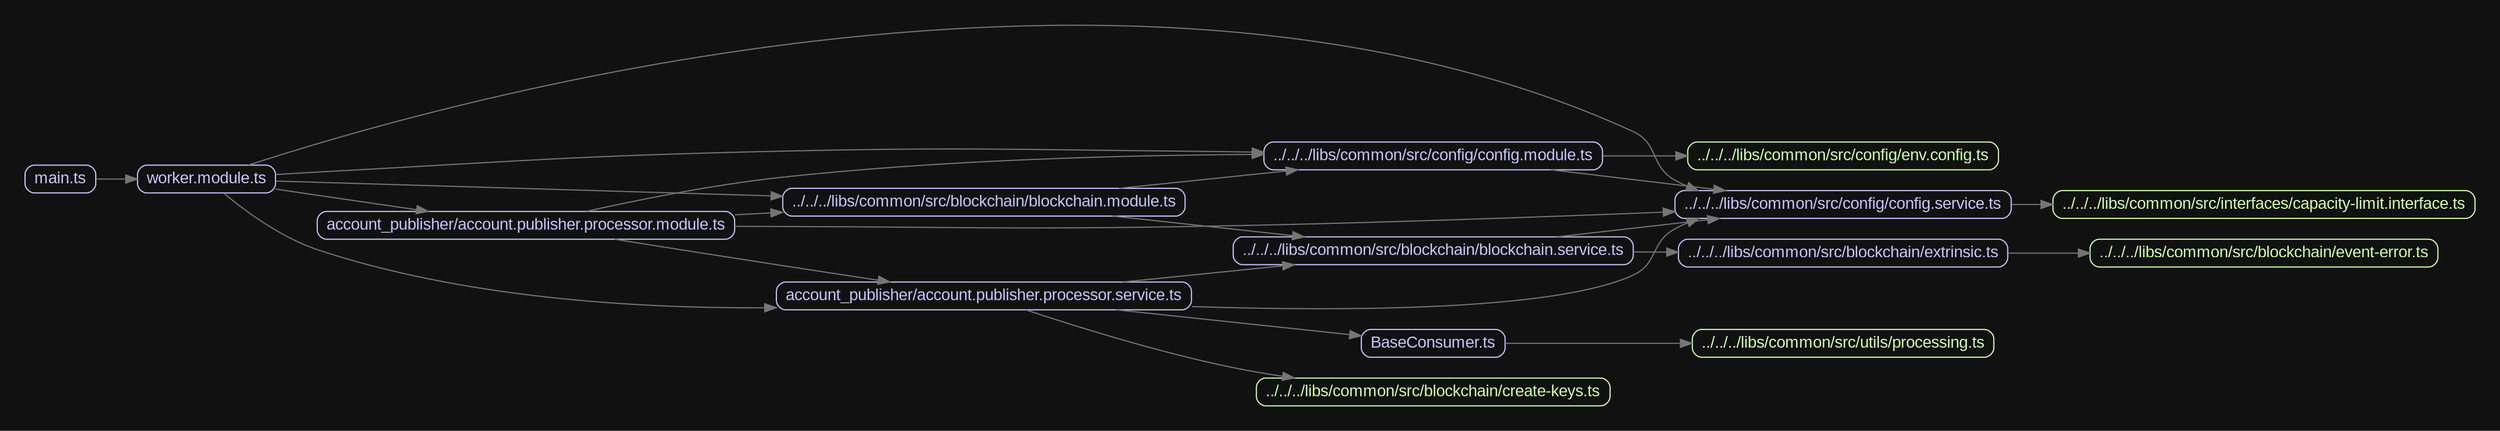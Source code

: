 digraph G {
	graph [bb="0,0,2108.5,328.84",
		bgcolor="#111111",
		layout=dot,
		overlap=false,
		pad=0.3,
		rankdir=LR
	];
	node [color="#c6c5fe",
		fontcolor="#c6c5fe",
		fontname=Arial,
		fontsize="14px",
		height=0,
		label="\N",
		shape=box,
		style=rounded
	];
	edge [color="#757575"];
	"../../../libs/common/src/blockchain/blockchain.module.ts"	[height=0.32986,
		pos="825.12,175.88",
		width=4.816];
	"../../../libs/common/src/blockchain/blockchain.service.ts"	[height=0.32986,
		pos="1212,133.88",
		width=4.7847];
	"../../../libs/common/src/blockchain/blockchain.module.ts" -> "../../../libs/common/src/blockchain/blockchain.service.ts"	[pos="e,1097.8,146.23 939.52,163.5 985.71,158.46 1039.2,152.62 1086.5,147.46"];
	"../../../libs/common/src/config/config.module.ts"	[height=0.32986,
		pos="1212,215.88",
		width=4.0451];
	"../../../libs/common/src/blockchain/blockchain.module.ts" -> "../../../libs/common/src/config/config.module.ts"	[pos="e,1091.9,203.5 945,188.23 987.97,192.7 1036.7,197.76 1080.6,202.32"];
	"../../../libs/common/src/blockchain/extrinsic.ts"	[height=0.32986,
		pos="1564.8,131.88",
		width=3.941];
	"../../../libs/common/src/blockchain/blockchain.service.ts" -> "../../../libs/common/src/blockchain/extrinsic.ts"	[pos="e,1422.4,132.68 1384.5,132.9 1393.3,132.85 1402.2,132.8 1410.9,132.75"];
	"../../../libs/common/src/config/config.service.ts"	[height=0.32986,
		pos="1564.8,173.88",
		width=4.0139];
	"../../../libs/common/src/blockchain/blockchain.service.ts" -> "../../../libs/common/src/config/config.service.ts"	[pos="e,1455.4,161.52 1321.1,146.2 1360,150.64 1404.2,155.67 1444,160.22"];
	"../../../libs/common/src/config/config.module.ts" -> "../../../libs/common/src/config/config.service.ts"	[pos="e,1460.5,186.23 1316.3,203.5 1358.1,198.5 1406.4,192.72 1449.2,187.59"];
	"../../../libs/common/src/config/env.config.ts"	[color="#cfffac",
		fontcolor="#cfffac",
		height=0.32986,
		pos="1564.8,215.88",
		width=3.7118];
	"../../../libs/common/src/config/config.module.ts" -> "../../../libs/common/src/config/env.config.ts"	[pos="e,1430.8,215.88 1357.9,215.88 1378.3,215.88 1399.2,215.88 1419.6,215.88"];
	"../../../libs/common/src/blockchain/event-error.ts"	[color="#cfffac",
		fontcolor="#cfffac",
		height=0.32986,
		pos="1926.9,131.88",
		width=4.1597];
	"../../../libs/common/src/blockchain/extrinsic.ts" -> "../../../libs/common/src/blockchain/event-error.ts"	[pos="e,1776.7,131.88 1707,131.88 1726.2,131.88 1745.9,131.88 1765.3,131.88"];
	"../../../libs/common/src/interfaces/capacity-limit.interface.ts"	[color="#cfffac",
		fontcolor="#cfffac",
		height=0.32986,
		pos="1926.9,173.88",
		width=5.0451];
	"../../../libs/common/src/config/config.service.ts" -> "../../../libs/common/src/interfaces/capacity-limit.interface.ts"	[pos="e,1745,173.88 1709.6,173.88 1717.6,173.88 1725.6,173.88 1733.6,173.88"];
	"../../../libs/common/src/blockchain/create-keys.ts"	[color="#cfffac",
		fontcolor="#cfffac",
		height=0.32986,
		pos="1212,11.875",
		width=4.2222];
	"../../../libs/common/src/utils/processing.ts"	[color="#cfffac",
		fontcolor="#cfffac",
		height=0.32986,
		pos="1564.8,53.875",
		width=3.6076];
	"BaseConsumer.ts"	[height=0.32986,
		pos="1212,53.875",
		width=1.7118];
	"BaseConsumer.ts" -> "../../../libs/common/src/utils/processing.ts"	[pos="e,1434.7,53.875 1274.1,53.875 1315.3,53.875 1371.5,53.875 1423.4,53.875"];
	"account_publisher/account.publisher.processor.module.ts"	[height=0.32986,
		pos="430.75,155.88",
		width=4.9931];
	"account_publisher/account.publisher.processor.module.ts" -> "../../../libs/common/src/blockchain/blockchain.module.ts"	[pos="e,651.41,167.07 610.71,165 620.45,165.49 630.24,165.99 639.99,166.49"];
	"account_publisher/account.publisher.processor.module.ts" -> "../../../libs/common/src/config/config.module.ts"	[pos="e,1066.1,217.16 483.92,168.18 527.19,177.83 590.48,190.62 646.5,196.88 783.96,212.22 941.32,216.42 1054.9,217.1"];
	"account_publisher/account.publisher.processor.module.ts" -> "../../../libs/common/src/config/config.service.ts"	[pos="e,1419.9,167.65 610.74,154.98 622.84,154.94 634.85,154.9 646.5,154.88 805.28,154.51 845,152.18 1003.8,154.88 1140.6,157.2 1296.1,\
162.7 1408.5,167.19"];
	"account_publisher/account.publisher.processor.service.ts"	[height=0.32986,
		pos="825.12,94.875",
		width=4.9618];
	"account_publisher/account.publisher.processor.module.ts" -> "account_publisher/account.publisher.processor.service.ts"	[pos="e,742.31,107.2 509.01,143.52 549.88,137.02 600.9,128.95 646.5,121.88 674,117.61 703.9,113.04 731.19,108.89"];
	"account_publisher/account.publisher.processor.service.ts" -> "../../../libs/common/src/blockchain/blockchain.service.ts"	[pos="e,1089.2,121.53 948.17,107.24 989.5,111.43 1035.9,116.13 1078,120.4"];
	"account_publisher/account.publisher.processor.service.ts" -> "../../../libs/common/src/config/config.service.ts"	[pos="e,1440.2,161.62 1004.2,85.681 1141.6,81.336 1319,82.533 1384.2,112.88 1405.9,122.96 1399.2,141.58 1420.2,152.88 1423.3,154.52 1426.5,\
156.04 1429.7,157.46"];
	"account_publisher/account.publisher.processor.service.ts" -> "../../../libs/common/src/blockchain/create-keys.ts"	[pos="e,1090.4,24.197 861.97,82.553 904.05,68.536 976.19,45.907 1039.8,32.875 1052.5,30.266 1065.8,27.939 1079.2,25.872"];
	"account_publisher/account.publisher.processor.service.ts" -> "BaseConsumer.ts"	[pos="e,1150,60.377 942.12,82.518 1006.1,75.702 1083.6,67.452 1138.9,61.56"];
	"main.ts"	[height=0.32986,
		pos="30.125,195.88",
		width=0.83681];
	"worker.module.ts"	[height=0.32986,
		pos="155.62,195.88",
		width=1.6493];
	"main.ts" -> "worker.module.ts"	[pos="e,96.219,195.88 60.706,195.88 68.149,195.88 76.457,195.88 84.968,195.88"];
	"worker.module.ts" -> "../../../libs/common/src/blockchain/blockchain.module.ts"	[pos="e,651.49,181.05 215.28,194.12 309.28,191.3 497.58,185.66 640.02,181.39"];
	"worker.module.ts" -> "../../../libs/common/src/config/config.module.ts"	[pos="e,1066.1,219.82 215.27,199.74 227.09,200.49 239.44,201.23 251,201.88 426.71,211.68 470.57,216.65 646.5,220.88 805.23,224.69 844.98,\
222.79 1003.8,220.88 1020.3,220.68 1037.6,220.39 1054.8,220.05"];
	"worker.module.ts" -> "../../../libs/common/src/config/config.service.ts"	[pos="e,1439.4,186.21 192.82,208.24 346.13,258.39 953.91,434.8 1384.2,236.88 1406.6,226.6 1398.7,206.74 1420.2,194.88 1423.1,193.31 1426,\
191.85 1429,190.48"];
	"worker.module.ts" -> "account_publisher/account.publisher.processor.module.ts"	[pos="e,344.73,168.19 215.27,187.15 227.1,185.4 239.45,183.57 251,181.88 277.74,177.95 306.74,173.72 333.44,169.83"];
	"worker.module.ts" -> "account_publisher/account.publisher.processor.service.ts"	[pos="e,646.02,84.692 170.46,183.66 187.87,169.1 219.35,145.42 251,134.88 374.4,93.743 520.8,84.137 634.75,84.612"];
}
